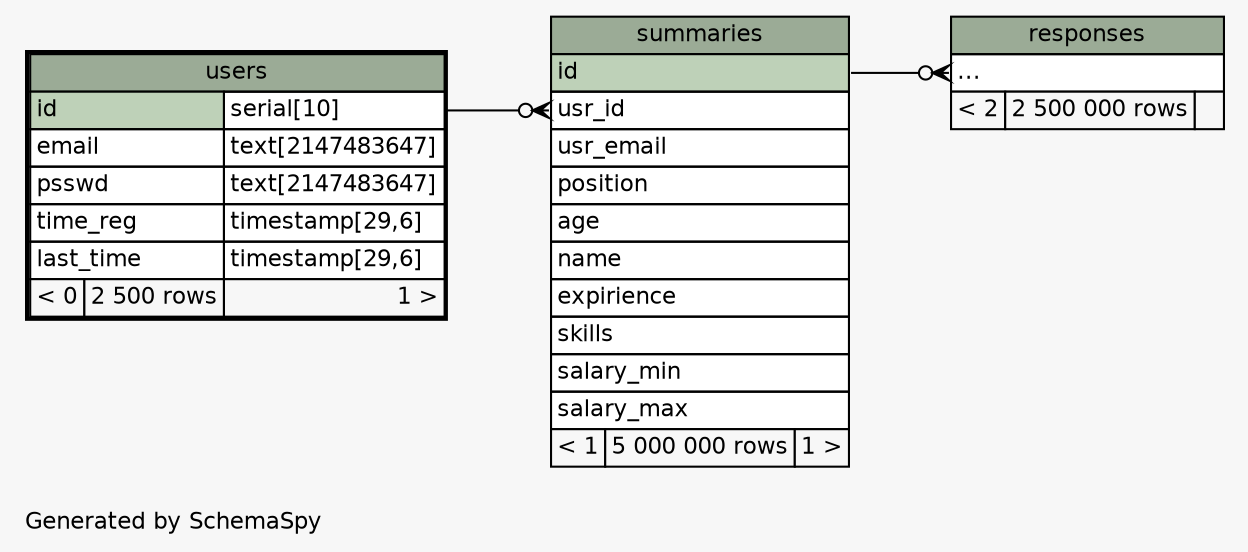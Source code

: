 // dot 2.38.0 on Windows 10 10.0
// SchemaSpy rev 590
digraph "twoDegreesRelationshipsDiagram" {
  graph [
    rankdir="RL"
    bgcolor="#f7f7f7"
    label="\nGenerated by SchemaSpy"
    labeljust="l"
    nodesep="0.18"
    ranksep="0.46"
    fontname="Helvetica"
    fontsize="11"
  ];
  node [
    fontname="Helvetica"
    fontsize="11"
    shape="plaintext"
  ];
  edge [
    arrowsize="0.8"
  ];
  "responses":"elipses":w -> "summaries":"id":e [arrowhead=none dir=back arrowtail=crowodot];
  "summaries":"usr_id":w -> "users":"id.type":e [arrowhead=none dir=back arrowtail=crowodot];
  "responses" [
    label=<
    <TABLE BORDER="0" CELLBORDER="1" CELLSPACING="0" BGCOLOR="#ffffff">
      <TR><TD COLSPAN="3" BGCOLOR="#9bab96" ALIGN="CENTER">responses</TD></TR>
      <TR><TD PORT="elipses" COLSPAN="3" ALIGN="LEFT">...</TD></TR>
      <TR><TD ALIGN="LEFT" BGCOLOR="#f7f7f7">&lt; 2</TD><TD ALIGN="RIGHT" BGCOLOR="#f7f7f7">2 500 000 rows</TD><TD ALIGN="RIGHT" BGCOLOR="#f7f7f7">  </TD></TR>
    </TABLE>>
    URL="responses.html"
    tooltip="responses"
  ];
  "summaries" [
    label=<
    <TABLE BORDER="0" CELLBORDER="1" CELLSPACING="0" BGCOLOR="#ffffff">
      <TR><TD COLSPAN="3" BGCOLOR="#9bab96" ALIGN="CENTER">summaries</TD></TR>
      <TR><TD PORT="id" COLSPAN="3" BGCOLOR="#bed1b8" ALIGN="LEFT">id</TD></TR>
      <TR><TD PORT="usr_id" COLSPAN="3" ALIGN="LEFT">usr_id</TD></TR>
      <TR><TD PORT="usr_email" COLSPAN="3" ALIGN="LEFT">usr_email</TD></TR>
      <TR><TD PORT="position" COLSPAN="3" ALIGN="LEFT">position</TD></TR>
      <TR><TD PORT="age" COLSPAN="3" ALIGN="LEFT">age</TD></TR>
      <TR><TD PORT="name" COLSPAN="3" ALIGN="LEFT">name</TD></TR>
      <TR><TD PORT="expirience" COLSPAN="3" ALIGN="LEFT">expirience</TD></TR>
      <TR><TD PORT="skills" COLSPAN="3" ALIGN="LEFT">skills</TD></TR>
      <TR><TD PORT="salary_min" COLSPAN="3" ALIGN="LEFT">salary_min</TD></TR>
      <TR><TD PORT="salary_max" COLSPAN="3" ALIGN="LEFT">salary_max</TD></TR>
      <TR><TD ALIGN="LEFT" BGCOLOR="#f7f7f7">&lt; 1</TD><TD ALIGN="RIGHT" BGCOLOR="#f7f7f7">5 000 000 rows</TD><TD ALIGN="RIGHT" BGCOLOR="#f7f7f7">1 &gt;</TD></TR>
    </TABLE>>
    URL="summaries.html"
    tooltip="summaries"
  ];
  "users" [
    label=<
    <TABLE BORDER="2" CELLBORDER="1" CELLSPACING="0" BGCOLOR="#ffffff">
      <TR><TD COLSPAN="3" BGCOLOR="#9bab96" ALIGN="CENTER">users</TD></TR>
      <TR><TD PORT="id" COLSPAN="2" BGCOLOR="#bed1b8" ALIGN="LEFT">id</TD><TD PORT="id.type" ALIGN="LEFT">serial[10]</TD></TR>
      <TR><TD PORT="email" COLSPAN="2" ALIGN="LEFT">email</TD><TD PORT="email.type" ALIGN="LEFT">text[2147483647]</TD></TR>
      <TR><TD PORT="psswd" COLSPAN="2" ALIGN="LEFT">psswd</TD><TD PORT="psswd.type" ALIGN="LEFT">text[2147483647]</TD></TR>
      <TR><TD PORT="time_reg" COLSPAN="2" ALIGN="LEFT">time_reg</TD><TD PORT="time_reg.type" ALIGN="LEFT">timestamp[29,6]</TD></TR>
      <TR><TD PORT="last_time" COLSPAN="2" ALIGN="LEFT">last_time</TD><TD PORT="last_time.type" ALIGN="LEFT">timestamp[29,6]</TD></TR>
      <TR><TD ALIGN="LEFT" BGCOLOR="#f7f7f7">&lt; 0</TD><TD ALIGN="RIGHT" BGCOLOR="#f7f7f7">2 500 rows</TD><TD ALIGN="RIGHT" BGCOLOR="#f7f7f7">1 &gt;</TD></TR>
    </TABLE>>
    URL="users.html"
    tooltip="users"
  ];
}
